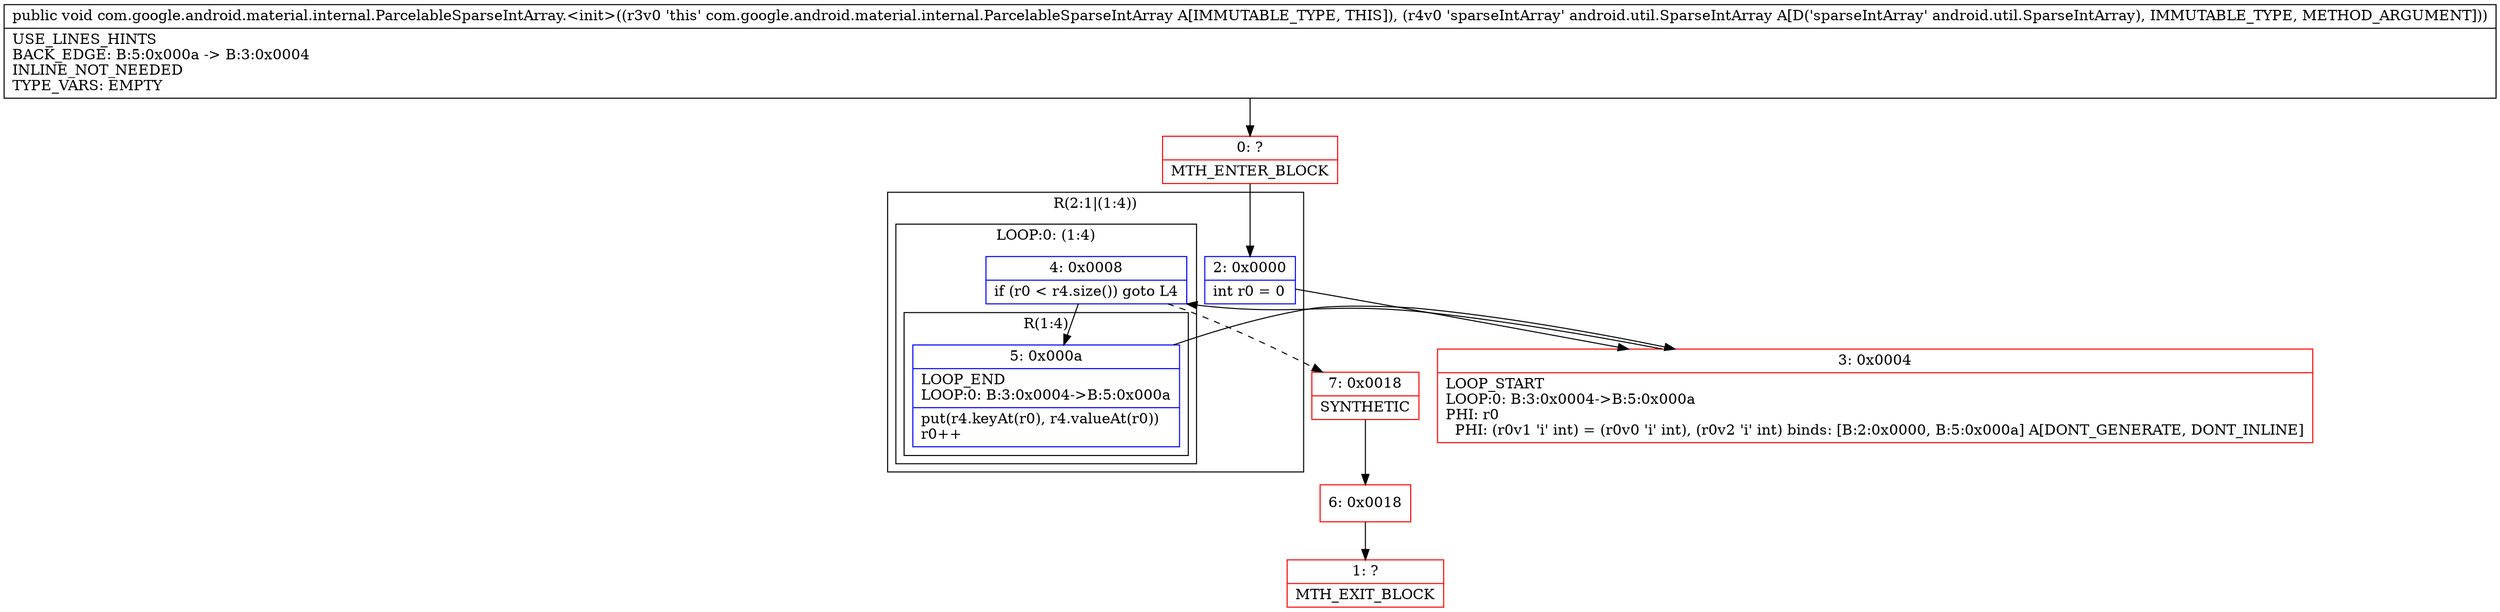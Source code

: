 digraph "CFG forcom.google.android.material.internal.ParcelableSparseIntArray.\<init\>(Landroid\/util\/SparseIntArray;)V" {
subgraph cluster_Region_1329614961 {
label = "R(2:1|(1:4))";
node [shape=record,color=blue];
Node_2 [shape=record,label="{2\:\ 0x0000|int r0 = 0\l}"];
subgraph cluster_LoopRegion_264209272 {
label = "LOOP:0: (1:4)";
node [shape=record,color=blue];
Node_4 [shape=record,label="{4\:\ 0x0008|if (r0 \< r4.size()) goto L4\l}"];
subgraph cluster_Region_1456374407 {
label = "R(1:4)";
node [shape=record,color=blue];
Node_5 [shape=record,label="{5\:\ 0x000a|LOOP_END\lLOOP:0: B:3:0x0004\-\>B:5:0x000a\l|put(r4.keyAt(r0), r4.valueAt(r0))\lr0++\l}"];
}
}
}
Node_0 [shape=record,color=red,label="{0\:\ ?|MTH_ENTER_BLOCK\l}"];
Node_3 [shape=record,color=red,label="{3\:\ 0x0004|LOOP_START\lLOOP:0: B:3:0x0004\-\>B:5:0x000a\lPHI: r0 \l  PHI: (r0v1 'i' int) = (r0v0 'i' int), (r0v2 'i' int) binds: [B:2:0x0000, B:5:0x000a] A[DONT_GENERATE, DONT_INLINE]\l}"];
Node_7 [shape=record,color=red,label="{7\:\ 0x0018|SYNTHETIC\l}"];
Node_6 [shape=record,color=red,label="{6\:\ 0x0018}"];
Node_1 [shape=record,color=red,label="{1\:\ ?|MTH_EXIT_BLOCK\l}"];
MethodNode[shape=record,label="{public void com.google.android.material.internal.ParcelableSparseIntArray.\<init\>((r3v0 'this' com.google.android.material.internal.ParcelableSparseIntArray A[IMMUTABLE_TYPE, THIS]), (r4v0 'sparseIntArray' android.util.SparseIntArray A[D('sparseIntArray' android.util.SparseIntArray), IMMUTABLE_TYPE, METHOD_ARGUMENT]))  | USE_LINES_HINTS\lBACK_EDGE: B:5:0x000a \-\> B:3:0x0004\lINLINE_NOT_NEEDED\lTYPE_VARS: EMPTY\l}"];
MethodNode -> Node_0;Node_2 -> Node_3;
Node_4 -> Node_5;
Node_4 -> Node_7[style=dashed];
Node_5 -> Node_3;
Node_0 -> Node_2;
Node_3 -> Node_4;
Node_7 -> Node_6;
Node_6 -> Node_1;
}

